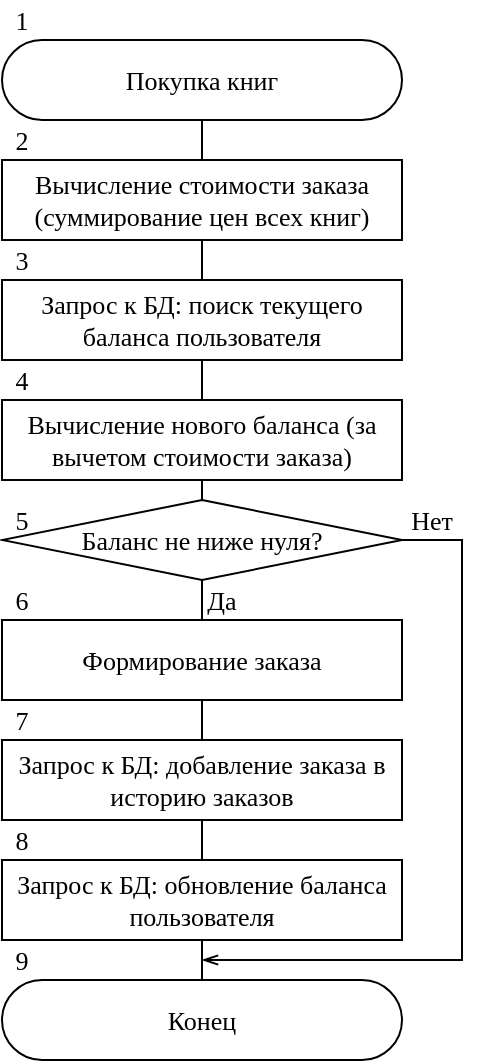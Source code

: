 <mxfile version="25.0.2" pages="5">
  <diagram id="7r9uXSOZoSnOuJ5T40fA" name="1">
    <mxGraphModel dx="724" dy="428" grid="1" gridSize="10" guides="1" tooltips="1" connect="1" arrows="1" fold="1" page="1" pageScale="1" pageWidth="827" pageHeight="1169" math="0" shadow="0">
      <root>
        <mxCell id="0" />
        <mxCell id="1" parent="0" />
        <mxCell id="9l-jP4sQHJARViQ5AN28-1" value="Покупка книг" style="rounded=1;whiteSpace=wrap;html=1;arcSize=50;fontFamily=Times New Roman;fontSize=13;" parent="1" vertex="1">
          <mxGeometry x="40" y="40" width="200" height="40" as="geometry" />
        </mxCell>
        <mxCell id="9l-jP4sQHJARViQ5AN28-7" value="" style="endArrow=none;html=1;rounded=0;fontFamily=Times New Roman;fontSize=13;entryX=0.5;entryY=1;entryDx=0;entryDy=0;exitX=0.5;exitY=0;exitDx=0;exitDy=0;" parent="1" source="Ftyqp0MGlWDP13rYXztb-11" target="9l-jP4sQHJARViQ5AN28-1" edge="1">
          <mxGeometry width="50" height="50" relative="1" as="geometry">
            <mxPoint x="140" y="530" as="sourcePoint" />
            <mxPoint x="140" y="90" as="targetPoint" />
          </mxGeometry>
        </mxCell>
        <mxCell id="9l-jP4sQHJARViQ5AN28-20" value="Запрос к БД: поиск текущего баланса пользователя" style="rounded=0;whiteSpace=wrap;html=1;fontSize=13;fontFamily=Times New Roman;" parent="1" vertex="1">
          <mxGeometry x="40" y="160" width="200" height="40" as="geometry" />
        </mxCell>
        <mxCell id="9l-jP4sQHJARViQ5AN28-21" value="Вычисление нового баланса (за вычетом стоимости заказа)" style="rounded=0;whiteSpace=wrap;html=1;fontSize=13;fontFamily=Times New Roman;" parent="1" vertex="1">
          <mxGeometry x="40" y="220" width="200" height="40" as="geometry" />
        </mxCell>
        <mxCell id="9l-jP4sQHJARViQ5AN28-23" value="Запрос к БД: добавление заказа в историю заказов" style="rounded=0;whiteSpace=wrap;html=1;fontSize=13;fontFamily=Times New Roman;" parent="1" vertex="1">
          <mxGeometry x="40" y="390" width="200" height="40" as="geometry" />
        </mxCell>
        <mxCell id="1JKGezJpNN9EQ8rA29we-2" value="Вычисление стоимости заказа (суммирование цен всех книг)" style="rounded=0;whiteSpace=wrap;html=1;fontSize=13;fontFamily=Times New Roman;" parent="1" vertex="1">
          <mxGeometry x="40" y="100" width="200" height="40" as="geometry" />
        </mxCell>
        <mxCell id="YdwCk5x-UV3Zp61pGJ92-1" value="Формирование заказа" style="rounded=0;whiteSpace=wrap;html=1;fontSize=13;fontFamily=Times New Roman;" parent="1" vertex="1">
          <mxGeometry x="40" y="330" width="200" height="40" as="geometry" />
        </mxCell>
        <mxCell id="YdwCk5x-UV3Zp61pGJ92-2" value="Баланс не ниже нуля?" style="rhombus;whiteSpace=wrap;html=1;rounded=0;strokeWidth=1;fontFamily=Times New Roman;fontSize=13;" parent="1" vertex="1">
          <mxGeometry x="40" y="270" width="200" height="40" as="geometry" />
        </mxCell>
        <mxCell id="YdwCk5x-UV3Zp61pGJ92-4" value="" style="endArrow=openThin;html=1;fontFamily=Times New Roman;fontSize=13;endFill=0;rounded=0;edgeStyle=orthogonalEdgeStyle;exitX=1;exitY=0.5;exitDx=0;exitDy=0;" parent="1" source="YdwCk5x-UV3Zp61pGJ92-2" edge="1">
          <mxGeometry width="50" height="50" relative="1" as="geometry">
            <mxPoint x="200" y="400" as="sourcePoint" />
            <mxPoint x="140" y="500" as="targetPoint" />
            <Array as="points">
              <mxPoint x="270" y="290" />
              <mxPoint x="270" y="500" />
            </Array>
          </mxGeometry>
        </mxCell>
        <mxCell id="YdwCk5x-UV3Zp61pGJ92-5" value="Нет" style="text;html=1;strokeColor=none;fillColor=none;align=center;verticalAlign=middle;whiteSpace=wrap;rounded=0;fontFamily=Times New Roman;fontSize=13;" parent="1" vertex="1">
          <mxGeometry x="240" y="270" width="30" height="20" as="geometry" />
        </mxCell>
        <mxCell id="YdwCk5x-UV3Zp61pGJ92-6" value="Да" style="text;html=1;strokeColor=none;fillColor=none;align=center;verticalAlign=middle;whiteSpace=wrap;rounded=0;fontFamily=Times New Roman;fontSize=13;" parent="1" vertex="1">
          <mxGeometry x="140" y="310" width="20" height="20" as="geometry" />
        </mxCell>
        <mxCell id="Ftyqp0MGlWDP13rYXztb-1" value="1" style="text;html=1;strokeColor=none;fillColor=none;align=center;verticalAlign=middle;whiteSpace=wrap;rounded=0;fontFamily=Times New Roman;fontSize=13;" parent="1" vertex="1">
          <mxGeometry x="40" y="20" width="20" height="20" as="geometry" />
        </mxCell>
        <mxCell id="Ftyqp0MGlWDP13rYXztb-2" value="2" style="text;html=1;strokeColor=none;fillColor=none;align=center;verticalAlign=middle;whiteSpace=wrap;rounded=0;fontFamily=Times New Roman;fontSize=13;" parent="1" vertex="1">
          <mxGeometry x="40" y="80" width="20" height="20" as="geometry" />
        </mxCell>
        <mxCell id="Ftyqp0MGlWDP13rYXztb-3" value="3" style="text;html=1;strokeColor=none;fillColor=none;align=center;verticalAlign=middle;whiteSpace=wrap;rounded=0;fontFamily=Times New Roman;fontSize=13;" parent="1" vertex="1">
          <mxGeometry x="40" y="140" width="20" height="20" as="geometry" />
        </mxCell>
        <mxCell id="Ftyqp0MGlWDP13rYXztb-4" value="4" style="text;html=1;strokeColor=none;fillColor=none;align=center;verticalAlign=middle;whiteSpace=wrap;rounded=0;fontFamily=Times New Roman;fontSize=13;" parent="1" vertex="1">
          <mxGeometry x="40" y="200" width="20" height="20" as="geometry" />
        </mxCell>
        <mxCell id="Ftyqp0MGlWDP13rYXztb-6" value="6" style="text;html=1;strokeColor=none;fillColor=none;align=center;verticalAlign=middle;whiteSpace=wrap;rounded=0;fontFamily=Times New Roman;fontSize=13;" parent="1" vertex="1">
          <mxGeometry x="40" y="310" width="20" height="20" as="geometry" />
        </mxCell>
        <mxCell id="Ftyqp0MGlWDP13rYXztb-7" value="7" style="text;html=1;strokeColor=none;fillColor=none;align=center;verticalAlign=middle;whiteSpace=wrap;rounded=0;fontFamily=Times New Roman;fontSize=13;" parent="1" vertex="1">
          <mxGeometry x="40" y="370" width="20" height="20" as="geometry" />
        </mxCell>
        <mxCell id="Ftyqp0MGlWDP13rYXztb-8" value="8" style="text;html=1;strokeColor=none;fillColor=none;align=center;verticalAlign=middle;whiteSpace=wrap;rounded=0;fontFamily=Times New Roman;fontSize=13;" parent="1" vertex="1">
          <mxGeometry x="40" y="430" width="20" height="20" as="geometry" />
        </mxCell>
        <mxCell id="Ftyqp0MGlWDP13rYXztb-9" value="9" style="text;html=1;strokeColor=none;fillColor=none;align=center;verticalAlign=middle;whiteSpace=wrap;rounded=0;fontFamily=Times New Roman;fontSize=13;" parent="1" vertex="1">
          <mxGeometry x="40" y="490" width="20" height="20" as="geometry" />
        </mxCell>
        <mxCell id="Ftyqp0MGlWDP13rYXztb-10" value="Запрос к БД: обновление баланса пользователя" style="rounded=0;whiteSpace=wrap;html=1;fontSize=13;fontFamily=Times New Roman;" parent="1" vertex="1">
          <mxGeometry x="40" y="450" width="200" height="40" as="geometry" />
        </mxCell>
        <mxCell id="Ftyqp0MGlWDP13rYXztb-11" value="Конец" style="rounded=1;whiteSpace=wrap;html=1;arcSize=50;fontFamily=Times New Roman;fontSize=13;" parent="1" vertex="1">
          <mxGeometry x="40" y="510" width="200" height="40" as="geometry" />
        </mxCell>
        <mxCell id="p9wPWL6Ay_71JvyWbaLI-3" value="5" style="text;html=1;strokeColor=none;fillColor=none;align=center;verticalAlign=middle;whiteSpace=wrap;rounded=0;fontFamily=Times New Roman;fontSize=13;" vertex="1" parent="1">
          <mxGeometry x="40" y="270" width="20" height="20" as="geometry" />
        </mxCell>
      </root>
    </mxGraphModel>
  </diagram>
  <diagram id="iEiLP6hwHDg03WRnqjpB" name="2">
    <mxGraphModel dx="1050" dy="621" grid="1" gridSize="10" guides="1" tooltips="1" connect="1" arrows="1" fold="1" page="1" pageScale="1" pageWidth="827" pageHeight="1169" math="0" shadow="0">
      <root>
        <mxCell id="0" />
        <mxCell id="1" parent="0" />
        <mxCell id="9AVvM5piueSRgfrU14fL-1" value="Регистрация пользователя" style="rounded=1;whiteSpace=wrap;html=1;arcSize=50;fontFamily=Times New Roman;fontSize=13;" parent="1" vertex="1">
          <mxGeometry x="40" y="40" width="200" height="40" as="geometry" />
        </mxCell>
        <mxCell id="9AVvM5piueSRgfrU14fL-2" value="" style="endArrow=none;html=1;rounded=0;fontFamily=Times New Roman;fontSize=13;entryX=0.5;entryY=1;entryDx=0;entryDy=0;exitX=0.5;exitY=0;exitDx=0;exitDy=0;" parent="1" source="9AVvM5piueSRgfrU14fL-3" target="9AVvM5piueSRgfrU14fL-1" edge="1">
          <mxGeometry width="50" height="50" relative="1" as="geometry">
            <mxPoint x="140" y="470" as="sourcePoint" />
            <mxPoint x="140" y="90" as="targetPoint" />
          </mxGeometry>
        </mxCell>
        <mxCell id="9AVvM5piueSRgfrU14fL-3" value="Конец" style="rounded=1;whiteSpace=wrap;html=1;arcSize=50;fontFamily=Times New Roman;fontSize=13;" parent="1" vertex="1">
          <mxGeometry x="40" y="340" width="200" height="40" as="geometry" />
        </mxCell>
        <mxCell id="9AVvM5piueSRgfrU14fL-4" value="Конвертация пароля в массив символов" style="rounded=0;whiteSpace=wrap;html=1;fontSize=13;fontFamily=Times New Roman;" parent="1" vertex="1">
          <mxGeometry x="40" y="160" width="200" height="40" as="geometry" />
        </mxCell>
        <mxCell id="aMNADXhL_bkDzyk7B6XF-2" value="Создание инстанции BCrypt в режиме шифрования" style="rounded=0;whiteSpace=wrap;html=1;fontSize=13;fontFamily=Times New Roman;" parent="1" vertex="1">
          <mxGeometry x="40" y="100" width="200" height="40" as="geometry" />
        </mxCell>
        <mxCell id="aMNADXhL_bkDzyk7B6XF-3" value="Хэширование массива при помощи инстанции BCrypt" style="rounded=0;whiteSpace=wrap;html=1;fontSize=13;fontFamily=Times New Roman;" parent="1" vertex="1">
          <mxGeometry x="40" y="220" width="200" height="40" as="geometry" />
        </mxCell>
        <mxCell id="gGC06DuUhVM32VvHHOae-1" value="Запрос к БД: добавление имени пользователя и хэша пароля" style="rounded=0;whiteSpace=wrap;html=1;fontSize=13;fontFamily=Times New Roman;" parent="1" vertex="1">
          <mxGeometry x="40" y="280" width="200" height="40" as="geometry" />
        </mxCell>
        <mxCell id="X9lER-33poXTIaltRDD5-1" value="1" style="text;html=1;strokeColor=none;fillColor=none;align=center;verticalAlign=middle;whiteSpace=wrap;rounded=0;fontFamily=Times New Roman;fontSize=13;" parent="1" vertex="1">
          <mxGeometry x="40" y="20" width="20" height="20" as="geometry" />
        </mxCell>
        <mxCell id="X9lER-33poXTIaltRDD5-2" value="2" style="text;html=1;strokeColor=none;fillColor=none;align=center;verticalAlign=middle;whiteSpace=wrap;rounded=0;fontFamily=Times New Roman;fontSize=13;" parent="1" vertex="1">
          <mxGeometry x="40" y="80" width="20" height="20" as="geometry" />
        </mxCell>
        <mxCell id="X9lER-33poXTIaltRDD5-4" value="3" style="text;html=1;strokeColor=none;fillColor=none;align=center;verticalAlign=middle;whiteSpace=wrap;rounded=0;fontFamily=Times New Roman;fontSize=13;" parent="1" vertex="1">
          <mxGeometry x="40" y="140" width="20" height="20" as="geometry" />
        </mxCell>
        <mxCell id="X9lER-33poXTIaltRDD5-5" value="4&lt;span style=&quot;color: rgba(0, 0, 0, 0); font-family: monospace; font-size: 0px; text-align: start; text-wrap: nowrap;&quot;&gt;%3CmxGraphModel%3E%3Croot%3E%3CmxCell%20id%3D%220%22%2F%3E%3CmxCell%20id%3D%221%22%20parent%3D%220%22%2F%3E%3CmxCell%20id%3D%222%22%20value%3D%223%22%20style%3D%22text%3Bhtml%3D1%3BstrokeColor%3Dnone%3BfillColor%3Dnone%3Balign%3Dcenter%3BverticalAlign%3Dmiddle%3BwhiteSpace%3Dwrap%3Brounded%3D0%3BfontFamily%3DTimes%20New%20Roman%3BfontSize%3D13%3B%22%20vertex%3D%221%22%20parent%3D%221%22%3E%3CmxGeometry%20x%3D%22120%22%20y%3D%22130%22%20width%3D%2210%22%20height%3D%2210%22%20as%3D%22geometry%22%2F%3E%3C%2FmxCell%3E%3C%2Froot%3E%3C%2FmxGraphModel%3E&lt;/span&gt;" style="text;html=1;strokeColor=none;fillColor=none;align=center;verticalAlign=middle;whiteSpace=wrap;rounded=0;fontFamily=Times New Roman;fontSize=13;" parent="1" vertex="1">
          <mxGeometry x="40" y="200" width="20" height="20" as="geometry" />
        </mxCell>
        <mxCell id="X9lER-33poXTIaltRDD5-6" value="5" style="text;html=1;strokeColor=none;fillColor=none;align=center;verticalAlign=middle;whiteSpace=wrap;rounded=0;fontFamily=Times New Roman;fontSize=13;" parent="1" vertex="1">
          <mxGeometry x="40" y="260" width="20" height="20" as="geometry" />
        </mxCell>
        <mxCell id="X9lER-33poXTIaltRDD5-7" value="6" style="text;html=1;strokeColor=none;fillColor=none;align=center;verticalAlign=middle;whiteSpace=wrap;rounded=0;fontFamily=Times New Roman;fontSize=13;" parent="1" vertex="1">
          <mxGeometry x="40" y="320" width="20" height="20" as="geometry" />
        </mxCell>
      </root>
    </mxGraphModel>
  </diagram>
  <diagram id="ba2JzL7aQq1AlL1h-Ywk" name="3">
    <mxGraphModel dx="350" dy="207" grid="1" gridSize="10" guides="1" tooltips="1" connect="1" arrows="1" fold="1" page="1" pageScale="1" pageWidth="827" pageHeight="1169" math="0" shadow="0">
      <root>
        <mxCell id="0" />
        <mxCell id="1" parent="0" />
        <mxCell id="egrYM3d2Xebxwh4vJKBf-1" value="Генерация токена" style="rounded=1;whiteSpace=wrap;html=1;arcSize=50;fontFamily=Times New Roman;fontSize=13;" parent="1" vertex="1">
          <mxGeometry x="40" y="40" width="200" height="40" as="geometry" />
        </mxCell>
        <mxCell id="egrYM3d2Xebxwh4vJKBf-2" value="" style="endArrow=none;html=1;rounded=0;fontFamily=Times New Roman;fontSize=13;entryX=0.5;entryY=1;entryDx=0;entryDy=0;exitX=0.5;exitY=0;exitDx=0;exitDy=0;" parent="1" source="egrYM3d2Xebxwh4vJKBf-3" target="egrYM3d2Xebxwh4vJKBf-1" edge="1">
          <mxGeometry width="50" height="50" relative="1" as="geometry">
            <mxPoint x="140" y="470" as="sourcePoint" />
            <mxPoint x="140" y="90" as="targetPoint" />
          </mxGeometry>
        </mxCell>
        <mxCell id="egrYM3d2Xebxwh4vJKBf-3" value="Конец" style="rounded=1;whiteSpace=wrap;html=1;arcSize=50;fontFamily=Times New Roman;fontSize=13;" parent="1" vertex="1">
          <mxGeometry x="40" y="460" width="200" height="40" as="geometry" />
        </mxCell>
        <mxCell id="egrYM3d2Xebxwh4vJKBf-4" value="Добавление свойства «Имя пользователя»" style="rounded=0;whiteSpace=wrap;html=1;fontSize=13;fontFamily=Times New Roman;" parent="1" vertex="1">
          <mxGeometry x="40" y="160" width="200" height="40" as="geometry" />
        </mxCell>
        <mxCell id="egrYM3d2Xebxwh4vJKBf-5" value="Создание инстанции JWT" style="rounded=0;whiteSpace=wrap;html=1;fontSize=13;fontFamily=Times New Roman;" parent="1" vertex="1">
          <mxGeometry x="40" y="100" width="200" height="40" as="geometry" />
        </mxCell>
        <mxCell id="egrYM3d2Xebxwh4vJKBf-7" value="Добавление свойства «Пароль пользователя»" style="rounded=0;whiteSpace=wrap;html=1;fontSize=13;fontFamily=Times New Roman;" parent="1" vertex="1">
          <mxGeometry x="40" y="220" width="200" height="40" as="geometry" />
        </mxCell>
        <mxCell id="egrYM3d2Xebxwh4vJKBf-15" value="Инициализация алгоритма HMAC256" style="rounded=0;whiteSpace=wrap;html=1;fontSize=13;fontFamily=Times New Roman;" parent="1" vertex="1">
          <mxGeometry x="40" y="280" width="200" height="40" as="geometry" />
        </mxCell>
        <mxCell id="egrYM3d2Xebxwh4vJKBf-17" value="Подпись инстанции JWT алгоритмом" style="rounded=0;whiteSpace=wrap;html=1;fontSize=13;fontFamily=Times New Roman;" parent="1" vertex="1">
          <mxGeometry x="40" y="340" width="200" height="40" as="geometry" />
        </mxCell>
        <mxCell id="XDdTgQ_YRFskmWHatcWO-1" value="Формирование токена" style="rounded=0;whiteSpace=wrap;html=1;fontSize=13;fontFamily=Times New Roman;" parent="1" vertex="1">
          <mxGeometry x="40" y="400" width="200" height="40" as="geometry" />
        </mxCell>
        <mxCell id="sBeOSiamOB38CykXQWeW-1" value="1" style="text;html=1;strokeColor=none;fillColor=none;align=center;verticalAlign=middle;whiteSpace=wrap;rounded=0;fontFamily=Times New Roman;fontSize=13;" parent="1" vertex="1">
          <mxGeometry x="40" y="20" width="20" height="20" as="geometry" />
        </mxCell>
        <mxCell id="sBeOSiamOB38CykXQWeW-2" value="2&lt;span style=&quot;color: rgba(0, 0, 0, 0); font-family: monospace; font-size: 0px; text-align: start; text-wrap: nowrap;&quot;&gt;%3CmxGraphModel%3E%3Croot%3E%3CmxCell%20id%3D%220%22%2F%3E%3CmxCell%20id%3D%221%22%20parent%3D%220%22%2F%3E%3CmxCell%20id%3D%222%22%20value%3D%221%22%20style%3D%22text%3Bhtml%3D1%3BstrokeColor%3Dnone%3BfillColor%3Dnone%3Balign%3Dcenter%3BverticalAlign%3Dmiddle%3BwhiteSpace%3Dwrap%3Brounded%3D0%3BfontFamily%3DTimes%20New%20Roman%3BfontSize%3D13%3B%22%20vertex%3D%221%22%20parent%3D%221%22%3E%3CmxGeometry%20x%3D%22120%22%20y%3D%2210%22%20width%3D%2210%22%20height%3D%2210%22%20as%3D%22geometry%22%2F%3E%3C%2FmxCell%3E%3C%2Froot%3E%3C%2FmxGraphModel%3E&lt;/span&gt;" style="text;html=1;strokeColor=none;fillColor=none;align=center;verticalAlign=middle;whiteSpace=wrap;rounded=0;fontFamily=Times New Roman;fontSize=13;" parent="1" vertex="1">
          <mxGeometry x="40" y="80" width="20" height="20" as="geometry" />
        </mxCell>
        <mxCell id="sBeOSiamOB38CykXQWeW-3" value="3" style="text;html=1;strokeColor=none;fillColor=none;align=center;verticalAlign=middle;whiteSpace=wrap;rounded=0;fontFamily=Times New Roman;fontSize=13;" parent="1" vertex="1">
          <mxGeometry x="40" y="140" width="20" height="20" as="geometry" />
        </mxCell>
        <mxCell id="sBeOSiamOB38CykXQWeW-4" value="4" style="text;html=1;strokeColor=none;fillColor=none;align=center;verticalAlign=middle;whiteSpace=wrap;rounded=0;fontFamily=Times New Roman;fontSize=13;" parent="1" vertex="1">
          <mxGeometry x="40" y="200" width="20" height="20" as="geometry" />
        </mxCell>
        <mxCell id="sBeOSiamOB38CykXQWeW-5" value="5" style="text;html=1;strokeColor=none;fillColor=none;align=center;verticalAlign=middle;whiteSpace=wrap;rounded=0;fontFamily=Times New Roman;fontSize=13;" parent="1" vertex="1">
          <mxGeometry x="40" y="260" width="20" height="20" as="geometry" />
        </mxCell>
        <mxCell id="sBeOSiamOB38CykXQWeW-6" value="6" style="text;html=1;strokeColor=none;fillColor=none;align=center;verticalAlign=middle;whiteSpace=wrap;rounded=0;fontFamily=Times New Roman;fontSize=13;" parent="1" vertex="1">
          <mxGeometry x="40" y="320" width="20" height="20" as="geometry" />
        </mxCell>
        <mxCell id="sBeOSiamOB38CykXQWeW-7" value="7" style="text;html=1;strokeColor=none;fillColor=none;align=center;verticalAlign=middle;whiteSpace=wrap;rounded=0;fontFamily=Times New Roman;fontSize=13;" parent="1" vertex="1">
          <mxGeometry x="40" y="380" width="20" height="20" as="geometry" />
        </mxCell>
        <mxCell id="sBeOSiamOB38CykXQWeW-8" value="8" style="text;html=1;strokeColor=none;fillColor=none;align=center;verticalAlign=middle;whiteSpace=wrap;rounded=0;fontFamily=Times New Roman;fontSize=13;" parent="1" vertex="1">
          <mxGeometry x="40" y="440" width="20" height="20" as="geometry" />
        </mxCell>
      </root>
    </mxGraphModel>
  </diagram>
  <diagram id="MwsY6O5KB0IFcmTc-mnr" name="4">
    <mxGraphModel dx="1235" dy="731" grid="1" gridSize="10" guides="1" tooltips="1" connect="1" arrows="1" fold="1" page="1" pageScale="1" pageWidth="827" pageHeight="1169" math="0" shadow="0">
      <root>
        <mxCell id="0" />
        <mxCell id="1" parent="0" />
        <mxCell id="sL-gRMZxmV7YcH1cUP0z-1" value="Декомпозиция токена" style="rounded=1;whiteSpace=wrap;html=1;arcSize=50;fontFamily=Times New Roman;fontSize=13;" parent="1" vertex="1">
          <mxGeometry x="40" y="40" width="200" height="40" as="geometry" />
        </mxCell>
        <mxCell id="sL-gRMZxmV7YcH1cUP0z-2" value="" style="endArrow=none;html=1;rounded=0;fontFamily=Times New Roman;fontSize=13;entryX=0.5;entryY=1;entryDx=0;entryDy=0;exitX=0.5;exitY=0;exitDx=0;exitDy=0;" parent="1" source="sL-gRMZxmV7YcH1cUP0z-3" target="sL-gRMZxmV7YcH1cUP0z-1" edge="1">
          <mxGeometry width="50" height="50" relative="1" as="geometry">
            <mxPoint x="140" y="470" as="sourcePoint" />
            <mxPoint x="140" y="90" as="targetPoint" />
          </mxGeometry>
        </mxCell>
        <mxCell id="sL-gRMZxmV7YcH1cUP0z-3" value="Конец" style="rounded=1;whiteSpace=wrap;html=1;arcSize=50;fontFamily=Times New Roman;fontSize=13;" parent="1" vertex="1">
          <mxGeometry x="40" y="490" width="200" height="40" as="geometry" />
        </mxCell>
        <mxCell id="sL-gRMZxmV7YcH1cUP0z-5" value="Декодирование токена через JWT" style="rounded=0;whiteSpace=wrap;html=1;fontSize=13;fontFamily=Times New Roman;" parent="1" vertex="1">
          <mxGeometry x="40" y="100" width="200" height="40" as="geometry" />
        </mxCell>
        <mxCell id="sL-gRMZxmV7YcH1cUP0z-7" value="Извлечение свойства «Пароль пользователя»" style="rounded=0;whiteSpace=wrap;html=1;fontSize=13;fontFamily=Times New Roman;" parent="1" vertex="1">
          <mxGeometry x="40" y="320" width="200" height="40" as="geometry" />
        </mxCell>
        <mxCell id="sL-gRMZxmV7YcH1cUP0z-9" value="Формирование объекта токена" style="rounded=0;whiteSpace=wrap;html=1;fontSize=13;fontFamily=Times New Roman;" parent="1" vertex="1">
          <mxGeometry x="40" y="430" width="200" height="40" as="geometry" />
        </mxCell>
        <mxCell id="sL-gRMZxmV7YcH1cUP0z-11" value="Извлечение свойства «Имя пользователя»" style="rounded=0;whiteSpace=wrap;html=1;fontSize=13;fontFamily=Times New Roman;" parent="1" vertex="1">
          <mxGeometry x="40" y="210" width="200" height="40" as="geometry" />
        </mxCell>
        <mxCell id="3M8ZQJa-dmx2yv57DCay-1" value="Токен не истёк?" style="rhombus;whiteSpace=wrap;html=1;rounded=0;strokeWidth=1;fontFamily=Times New Roman;fontSize=13;" parent="1" vertex="1">
          <mxGeometry x="40" y="150" width="200" height="40" as="geometry" />
        </mxCell>
        <mxCell id="hWD9xwt4Y-wgb9HQ6NJg-2" style="edgeStyle=orthogonalEdgeStyle;rounded=0;orthogonalLoop=1;jettySize=auto;html=1;exitX=1;exitY=0.5;exitDx=0;exitDy=0;endArrow=none;endFill=0;" parent="1" source="3M8ZQJa-dmx2yv57DCay-2" edge="1">
          <mxGeometry relative="1" as="geometry">
            <mxPoint x="270.0" y="280.056" as="targetPoint" />
          </mxGeometry>
        </mxCell>
        <mxCell id="3M8ZQJa-dmx2yv57DCay-2" value="Ошибки нет?" style="rhombus;whiteSpace=wrap;html=1;rounded=0;strokeWidth=1;fontFamily=Times New Roman;fontSize=13;" parent="1" vertex="1">
          <mxGeometry x="40" y="260" width="200" height="40" as="geometry" />
        </mxCell>
        <mxCell id="hWD9xwt4Y-wgb9HQ6NJg-3" style="edgeStyle=orthogonalEdgeStyle;rounded=0;orthogonalLoop=1;jettySize=auto;html=1;exitX=1;exitY=0.5;exitDx=0;exitDy=0;endArrow=none;endFill=0;" parent="1" source="3M8ZQJa-dmx2yv57DCay-3" edge="1">
          <mxGeometry relative="1" as="geometry">
            <mxPoint x="270.0" y="390.056" as="targetPoint" />
          </mxGeometry>
        </mxCell>
        <mxCell id="3M8ZQJa-dmx2yv57DCay-3" value="Ошибки нет?" style="rhombus;whiteSpace=wrap;html=1;rounded=0;strokeWidth=1;fontFamily=Times New Roman;fontSize=13;" parent="1" vertex="1">
          <mxGeometry x="40" y="370" width="200" height="40" as="geometry" />
        </mxCell>
        <mxCell id="LYrYM_m5HwezklCfOJl3-1" value="" style="endArrow=openThin;html=1;fontFamily=Times New Roman;fontSize=13;endFill=0;rounded=0;edgeStyle=orthogonalEdgeStyle;" parent="1" edge="1">
          <mxGeometry width="50" height="50" relative="1" as="geometry">
            <mxPoint x="240" y="170" as="sourcePoint" />
            <mxPoint x="140" y="480" as="targetPoint" />
            <Array as="points">
              <mxPoint x="270" y="170" />
              <mxPoint x="270" y="480" />
            </Array>
          </mxGeometry>
        </mxCell>
        <mxCell id="fnB_w9jx0adKs-NCsi5l-1" value="Нет" style="text;html=1;strokeColor=none;fillColor=none;align=center;verticalAlign=middle;whiteSpace=wrap;rounded=0;fontFamily=Times New Roman;fontSize=13;" parent="1" vertex="1">
          <mxGeometry x="240" y="150" width="30" height="20" as="geometry" />
        </mxCell>
        <mxCell id="fnB_w9jx0adKs-NCsi5l-2" value="Нет" style="text;html=1;strokeColor=none;fillColor=none;align=center;verticalAlign=middle;whiteSpace=wrap;rounded=0;fontFamily=Times New Roman;fontSize=13;" parent="1" vertex="1">
          <mxGeometry x="240" y="260" width="30" height="20" as="geometry" />
        </mxCell>
        <mxCell id="fnB_w9jx0adKs-NCsi5l-3" value="Нет" style="text;html=1;strokeColor=none;fillColor=none;align=center;verticalAlign=middle;whiteSpace=wrap;rounded=0;fontFamily=Times New Roman;fontSize=13;" parent="1" vertex="1">
          <mxGeometry x="240" y="370" width="30" height="20" as="geometry" />
        </mxCell>
        <mxCell id="fnB_w9jx0adKs-NCsi5l-4" value="Да" style="text;html=1;strokeColor=none;fillColor=none;align=center;verticalAlign=middle;whiteSpace=wrap;rounded=0;fontFamily=Times New Roman;fontSize=13;" parent="1" vertex="1">
          <mxGeometry x="140" y="190" width="20" height="20" as="geometry" />
        </mxCell>
        <mxCell id="fnB_w9jx0adKs-NCsi5l-5" value="Да" style="text;html=1;strokeColor=none;fillColor=none;align=center;verticalAlign=middle;whiteSpace=wrap;rounded=0;fontFamily=Times New Roman;fontSize=13;" parent="1" vertex="1">
          <mxGeometry x="140" y="300" width="20" height="20" as="geometry" />
        </mxCell>
        <mxCell id="fnB_w9jx0adKs-NCsi5l-6" value="Да" style="text;html=1;strokeColor=none;fillColor=none;align=center;verticalAlign=middle;whiteSpace=wrap;rounded=0;fontFamily=Times New Roman;fontSize=13;" parent="1" vertex="1">
          <mxGeometry x="140" y="410" width="20" height="20" as="geometry" />
        </mxCell>
        <mxCell id="H3Bf8P56TjKPYkfo_MVy-1" value="1" style="text;html=1;strokeColor=none;fillColor=none;align=center;verticalAlign=middle;whiteSpace=wrap;rounded=0;fontFamily=Times New Roman;fontSize=13;" parent="1" vertex="1">
          <mxGeometry x="40" y="20" width="20" height="20" as="geometry" />
        </mxCell>
        <mxCell id="H3Bf8P56TjKPYkfo_MVy-2" value="2" style="text;html=1;strokeColor=none;fillColor=none;align=center;verticalAlign=middle;whiteSpace=wrap;rounded=0;fontFamily=Times New Roman;fontSize=13;" parent="1" vertex="1">
          <mxGeometry x="40" y="80" width="20" height="20" as="geometry" />
        </mxCell>
        <mxCell id="H3Bf8P56TjKPYkfo_MVy-3" value="3" style="text;html=1;strokeColor=none;fillColor=none;align=center;verticalAlign=middle;whiteSpace=wrap;rounded=0;fontFamily=Times New Roman;fontSize=13;" parent="1" vertex="1">
          <mxGeometry x="40" y="150" width="20" height="20" as="geometry" />
        </mxCell>
        <mxCell id="H3Bf8P56TjKPYkfo_MVy-4" value="4" style="text;html=1;strokeColor=none;fillColor=none;align=center;verticalAlign=middle;whiteSpace=wrap;rounded=0;fontFamily=Times New Roman;fontSize=13;" parent="1" vertex="1">
          <mxGeometry x="40" y="190" width="20" height="20" as="geometry" />
        </mxCell>
        <mxCell id="H3Bf8P56TjKPYkfo_MVy-5" value="5" style="text;html=1;strokeColor=none;fillColor=none;align=center;verticalAlign=middle;whiteSpace=wrap;rounded=0;fontFamily=Times New Roman;fontSize=13;" parent="1" vertex="1">
          <mxGeometry x="40" y="260" width="20" height="20" as="geometry" />
        </mxCell>
        <mxCell id="H3Bf8P56TjKPYkfo_MVy-6" value="6" style="text;html=1;strokeColor=none;fillColor=none;align=center;verticalAlign=middle;whiteSpace=wrap;rounded=0;fontFamily=Times New Roman;fontSize=13;" parent="1" vertex="1">
          <mxGeometry x="40" y="300" width="20" height="20" as="geometry" />
        </mxCell>
        <mxCell id="H3Bf8P56TjKPYkfo_MVy-7" value="7" style="text;html=1;strokeColor=none;fillColor=none;align=center;verticalAlign=middle;whiteSpace=wrap;rounded=0;fontFamily=Times New Roman;fontSize=13;" parent="1" vertex="1">
          <mxGeometry x="40" y="370" width="20" height="20" as="geometry" />
        </mxCell>
        <mxCell id="H3Bf8P56TjKPYkfo_MVy-8" value="8" style="text;html=1;strokeColor=none;fillColor=none;align=center;verticalAlign=middle;whiteSpace=wrap;rounded=0;fontFamily=Times New Roman;fontSize=13;" parent="1" vertex="1">
          <mxGeometry x="40" y="410" width="20" height="20" as="geometry" />
        </mxCell>
        <mxCell id="H3Bf8P56TjKPYkfo_MVy-9" value="9" style="text;html=1;strokeColor=none;fillColor=none;align=center;verticalAlign=middle;whiteSpace=wrap;rounded=0;fontFamily=Times New Roman;fontSize=13;" parent="1" vertex="1">
          <mxGeometry x="40" y="470" width="20" height="20" as="geometry" />
        </mxCell>
      </root>
    </mxGraphModel>
  </diagram>
  <diagram id="GNP58Dojkwb8FGT9shAY" name="5">
    <mxGraphModel dx="1167" dy="690" grid="1" gridSize="10" guides="1" tooltips="1" connect="1" arrows="1" fold="1" page="1" pageScale="1" pageWidth="827" pageHeight="1169" math="0" shadow="0">
      <root>
        <mxCell id="0" />
        <mxCell id="1" parent="0" />
        <mxCell id="L2uMK8je_W_jP90VrusE-1" value="Валидация данных входа" style="rounded=1;whiteSpace=wrap;html=1;arcSize=50;fontFamily=Times New Roman;fontSize=13;" parent="1" vertex="1">
          <mxGeometry x="40" y="40" width="200" height="40" as="geometry" />
        </mxCell>
        <mxCell id="L2uMK8je_W_jP90VrusE-2" value="" style="endArrow=none;html=1;rounded=0;fontFamily=Times New Roman;fontSize=13;exitX=0.5;exitY=0;exitDx=0;exitDy=0;entryX=0.5;entryY=1;entryDx=0;entryDy=0;" parent="1" source="L2uMK8je_W_jP90VrusE-5" target="L2uMK8je_W_jP90VrusE-1" edge="1">
          <mxGeometry width="50" height="50" relative="1" as="geometry">
            <mxPoint x="141" y="500" as="sourcePoint" />
            <mxPoint x="361" y="140" as="targetPoint" />
          </mxGeometry>
        </mxCell>
        <mxCell id="L2uMK8je_W_jP90VrusE-5" value="Конец" style="rounded=1;whiteSpace=wrap;html=1;arcSize=50;fontFamily=Times New Roman;fontSize=13;" parent="1" vertex="1">
          <mxGeometry x="40" y="610" width="200" height="40" as="geometry" />
        </mxCell>
        <mxCell id="or5ddbn4IKaeLGVNXyOV-2" value="Да" style="text;html=1;strokeColor=none;fillColor=none;align=center;verticalAlign=middle;whiteSpace=wrap;rounded=0;fontFamily=Times New Roman;fontSize=13;" parent="1" vertex="1">
          <mxGeometry x="141" y="130" width="20" height="20" as="geometry" />
        </mxCell>
        <mxCell id="ZXt53XxMr3CSNdOA2Yi--4" style="edgeStyle=orthogonalEdgeStyle;rounded=0;orthogonalLoop=1;jettySize=auto;html=1;exitX=1;exitY=0.5;exitDx=0;exitDy=0;endArrow=openThin;endFill=0;" parent="1" source="djIlxj63_hPniDFFOrX5-1" edge="1">
          <mxGeometry relative="1" as="geometry">
            <mxPoint x="141" y="600" as="targetPoint" />
            <Array as="points">
              <mxPoint x="270" y="110" />
              <mxPoint x="270" y="600" />
            </Array>
          </mxGeometry>
        </mxCell>
        <mxCell id="djIlxj63_hPniDFFOrX5-1" value="Имя существует?" style="rhombus;whiteSpace=wrap;html=1;rounded=0;strokeWidth=1;fontFamily=Times New Roman;fontSize=13;" parent="1" vertex="1">
          <mxGeometry x="40" y="90" width="200" height="40" as="geometry" />
        </mxCell>
        <mxCell id="YMYoVdNSWAVJIb1Ye8kt-3" style="edgeStyle=orthogonalEdgeStyle;rounded=0;orthogonalLoop=1;jettySize=auto;html=1;exitX=1;exitY=0.5;exitDx=0;exitDy=0;endArrow=none;endFill=0;" parent="1" source="_2F8V-4QPCXpnm2XgE9o-4" edge="1">
          <mxGeometry relative="1" as="geometry">
            <mxPoint x="271" y="170" as="targetPoint" />
          </mxGeometry>
        </mxCell>
        <mxCell id="_2F8V-4QPCXpnm2XgE9o-4" value="Пароль существует?" style="rhombus;whiteSpace=wrap;html=1;rounded=0;strokeWidth=1;fontFamily=Times New Roman;fontSize=13;" parent="1" vertex="1">
          <mxGeometry x="40" y="150" width="200" height="40" as="geometry" />
        </mxCell>
        <mxCell id="_2F8V-4QPCXpnm2XgE9o-7" value="Да" style="text;html=1;strokeColor=none;fillColor=none;align=center;verticalAlign=middle;whiteSpace=wrap;rounded=0;fontFamily=Times New Roman;fontSize=13;" parent="1" vertex="1">
          <mxGeometry x="141" y="190" width="20" height="20" as="geometry" />
        </mxCell>
        <mxCell id="_2F8V-4QPCXpnm2XgE9o-8" value="Создание инстанции BCrypt в режиме проверки" style="rounded=0;whiteSpace=wrap;html=1;fontSize=13;fontFamily=Times New Roman;" parent="1" vertex="1">
          <mxGeometry x="40" y="380" width="200" height="40" as="geometry" />
        </mxCell>
        <mxCell id="wy5Ps6iLrTnRwgRA1IoD-1" value="Запрос к БД: поиск пользователя с таким же именем" style="rounded=0;whiteSpace=wrap;html=1;fontSize=13;fontFamily=Times New Roman;" parent="1" vertex="1">
          <mxGeometry x="40" y="210" width="200" height="40" as="geometry" />
        </mxCell>
        <mxCell id="YMYoVdNSWAVJIb1Ye8kt-2" style="edgeStyle=orthogonalEdgeStyle;rounded=0;orthogonalLoop=1;jettySize=auto;html=1;exitX=1;exitY=0.5;exitDx=0;exitDy=0;endArrow=none;endFill=0;" parent="1" source="wy5Ps6iLrTnRwgRA1IoD-2" edge="1">
          <mxGeometry relative="1" as="geometry">
            <mxPoint x="271" y="280" as="targetPoint" />
          </mxGeometry>
        </mxCell>
        <mxCell id="wy5Ps6iLrTnRwgRA1IoD-2" value="Ошибки нет?" style="rhombus;whiteSpace=wrap;html=1;rounded=0;strokeWidth=1;fontFamily=Times New Roman;fontSize=13;" parent="1" vertex="1">
          <mxGeometry x="40" y="260" width="200" height="40" as="geometry" />
        </mxCell>
        <mxCell id="wy5Ps6iLrTnRwgRA1IoD-3" value="Да" style="text;html=1;strokeColor=none;fillColor=none;align=center;verticalAlign=middle;whiteSpace=wrap;rounded=0;fontFamily=Times New Roman;fontSize=13;" parent="1" vertex="1">
          <mxGeometry x="141" y="300" width="20" height="20" as="geometry" />
        </mxCell>
        <mxCell id="wy5Ps6iLrTnRwgRA1IoD-5" value="Нет" style="text;html=1;strokeColor=none;fillColor=none;align=center;verticalAlign=middle;whiteSpace=wrap;rounded=0;fontFamily=Times New Roman;fontSize=13;" parent="1" vertex="1">
          <mxGeometry x="240" y="260" width="30" height="20" as="geometry" />
        </mxCell>
        <mxCell id="wy5Ps6iLrTnRwgRA1IoD-7" value="Проверка пароля и хэша из БД на соответствие через BCrypt&amp;nbsp;" style="rounded=0;whiteSpace=wrap;html=1;fontSize=13;fontFamily=Times New Roman;" parent="1" vertex="1">
          <mxGeometry x="40" y="440" width="200" height="40" as="geometry" />
        </mxCell>
        <mxCell id="wy5Ps6iLrTnRwgRA1IoD-8" value="Авторизирован" style="rounded=0;whiteSpace=wrap;html=1;fontSize=13;fontFamily=Times New Roman;" parent="1" vertex="1">
          <mxGeometry x="40" y="550" width="200" height="40" as="geometry" />
        </mxCell>
        <mxCell id="3Qfpei1svfpylFHuARvU-1" value="Нет" style="text;html=1;strokeColor=none;fillColor=none;align=center;verticalAlign=middle;whiteSpace=wrap;rounded=0;fontFamily=Times New Roman;fontSize=13;" parent="1" vertex="1">
          <mxGeometry x="240" y="90" width="30" height="20" as="geometry" />
        </mxCell>
        <mxCell id="3Qfpei1svfpylFHuARvU-2" value="Нет" style="text;html=1;strokeColor=none;fillColor=none;align=center;verticalAlign=middle;whiteSpace=wrap;rounded=0;fontFamily=Times New Roman;fontSize=13;" parent="1" vertex="1">
          <mxGeometry x="240" y="150" width="30" height="20" as="geometry" />
        </mxCell>
        <mxCell id="ZXt53XxMr3CSNdOA2Yi--1" value="Получение хэша пароля найденного в БД пользователя" style="rounded=0;whiteSpace=wrap;html=1;fontSize=13;fontFamily=Times New Roman;" parent="1" vertex="1">
          <mxGeometry x="40" y="320" width="200" height="40" as="geometry" />
        </mxCell>
        <mxCell id="YMYoVdNSWAVJIb1Ye8kt-1" style="edgeStyle=orthogonalEdgeStyle;rounded=0;orthogonalLoop=1;jettySize=auto;html=1;exitX=1;exitY=0.5;exitDx=0;exitDy=0;endArrow=none;endFill=0;" parent="1" source="ZXt53XxMr3CSNdOA2Yi--2" edge="1">
          <mxGeometry relative="1" as="geometry">
            <mxPoint x="271" y="510" as="targetPoint" />
          </mxGeometry>
        </mxCell>
        <mxCell id="ZXt53XxMr3CSNdOA2Yi--2" value="Ошибки нет?" style="rhombus;whiteSpace=wrap;html=1;rounded=0;strokeWidth=1;fontFamily=Times New Roman;fontSize=13;" parent="1" vertex="1">
          <mxGeometry x="40" y="490" width="200" height="40" as="geometry" />
        </mxCell>
        <mxCell id="ZXt53XxMr3CSNdOA2Yi--8" value="Нет" style="text;html=1;strokeColor=none;fillColor=none;align=center;verticalAlign=middle;whiteSpace=wrap;rounded=0;fontFamily=Times New Roman;fontSize=13;" parent="1" vertex="1">
          <mxGeometry x="240" y="490" width="30" height="20" as="geometry" />
        </mxCell>
        <mxCell id="ZXt53XxMr3CSNdOA2Yi--9" value="Да" style="text;html=1;strokeColor=none;fillColor=none;align=center;verticalAlign=middle;whiteSpace=wrap;rounded=0;fontFamily=Times New Roman;fontSize=13;" parent="1" vertex="1">
          <mxGeometry x="141" y="530" width="20" height="20" as="geometry" />
        </mxCell>
        <mxCell id="vCk0SyMcBohHWlGUC8is-1" value="1" style="text;html=1;strokeColor=none;fillColor=none;align=center;verticalAlign=middle;whiteSpace=wrap;rounded=0;fontFamily=Times New Roman;fontSize=13;" parent="1" vertex="1">
          <mxGeometry x="40" y="20" width="20" height="20" as="geometry" />
        </mxCell>
        <mxCell id="vCk0SyMcBohHWlGUC8is-2" value="2" style="text;html=1;strokeColor=none;fillColor=none;align=center;verticalAlign=middle;whiteSpace=wrap;rounded=0;fontFamily=Times New Roman;fontSize=13;" parent="1" vertex="1">
          <mxGeometry x="40" y="90" width="20" height="20" as="geometry" />
        </mxCell>
        <mxCell id="vCk0SyMcBohHWlGUC8is-3" value="3" style="text;html=1;strokeColor=none;fillColor=none;align=center;verticalAlign=middle;whiteSpace=wrap;rounded=0;fontFamily=Times New Roman;fontSize=13;" parent="1" vertex="1">
          <mxGeometry x="40" y="150" width="20" height="20" as="geometry" />
        </mxCell>
        <mxCell id="vCk0SyMcBohHWlGUC8is-4" value="4" style="text;html=1;strokeColor=none;fillColor=none;align=center;verticalAlign=middle;whiteSpace=wrap;rounded=0;fontFamily=Times New Roman;fontSize=13;" parent="1" vertex="1">
          <mxGeometry x="40" y="190" width="20" height="20" as="geometry" />
        </mxCell>
        <mxCell id="vCk0SyMcBohHWlGUC8is-5" value="5" style="text;html=1;strokeColor=none;fillColor=none;align=center;verticalAlign=middle;whiteSpace=wrap;rounded=0;fontFamily=Times New Roman;fontSize=13;" parent="1" vertex="1">
          <mxGeometry x="40" y="260" width="20" height="20" as="geometry" />
        </mxCell>
        <mxCell id="vCk0SyMcBohHWlGUC8is-6" value="6" style="text;html=1;strokeColor=none;fillColor=none;align=center;verticalAlign=middle;whiteSpace=wrap;rounded=0;fontFamily=Times New Roman;fontSize=13;" parent="1" vertex="1">
          <mxGeometry x="40" y="300" width="20" height="20" as="geometry" />
        </mxCell>
        <mxCell id="vCk0SyMcBohHWlGUC8is-7" value="7" style="text;html=1;strokeColor=none;fillColor=none;align=center;verticalAlign=middle;whiteSpace=wrap;rounded=0;fontFamily=Times New Roman;fontSize=13;" parent="1" vertex="1">
          <mxGeometry x="40" y="360" width="20" height="20" as="geometry" />
        </mxCell>
        <mxCell id="vCk0SyMcBohHWlGUC8is-8" value="8" style="text;html=1;strokeColor=none;fillColor=none;align=center;verticalAlign=middle;whiteSpace=wrap;rounded=0;fontFamily=Times New Roman;fontSize=13;" parent="1" vertex="1">
          <mxGeometry x="40" y="420" width="20" height="20" as="geometry" />
        </mxCell>
        <mxCell id="vCk0SyMcBohHWlGUC8is-9" value="9" style="text;html=1;strokeColor=none;fillColor=none;align=center;verticalAlign=middle;whiteSpace=wrap;rounded=0;fontFamily=Times New Roman;fontSize=13;" parent="1" vertex="1">
          <mxGeometry x="40" y="490" width="20" height="20" as="geometry" />
        </mxCell>
        <mxCell id="vCk0SyMcBohHWlGUC8is-10" value="10" style="text;html=1;strokeColor=none;fillColor=none;align=center;verticalAlign=middle;whiteSpace=wrap;rounded=0;fontFamily=Times New Roman;fontSize=13;" parent="1" vertex="1">
          <mxGeometry x="40" y="530" width="20" height="20" as="geometry" />
        </mxCell>
        <mxCell id="vCk0SyMcBohHWlGUC8is-11" value="11" style="text;html=1;strokeColor=none;fillColor=none;align=center;verticalAlign=middle;whiteSpace=wrap;rounded=0;fontFamily=Times New Roman;fontSize=13;" parent="1" vertex="1">
          <mxGeometry x="40" y="590" width="20" height="20" as="geometry" />
        </mxCell>
      </root>
    </mxGraphModel>
  </diagram>
</mxfile>
